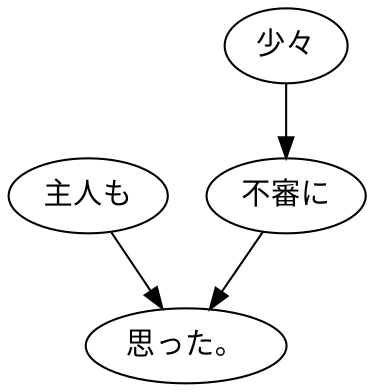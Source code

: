 digraph graph7249 {
	node0 [label="主人も"];
	node1 [label="少々"];
	node2 [label="不審に"];
	node3 [label="思った。"];
	node0 -> node3;
	node1 -> node2;
	node2 -> node3;
}
